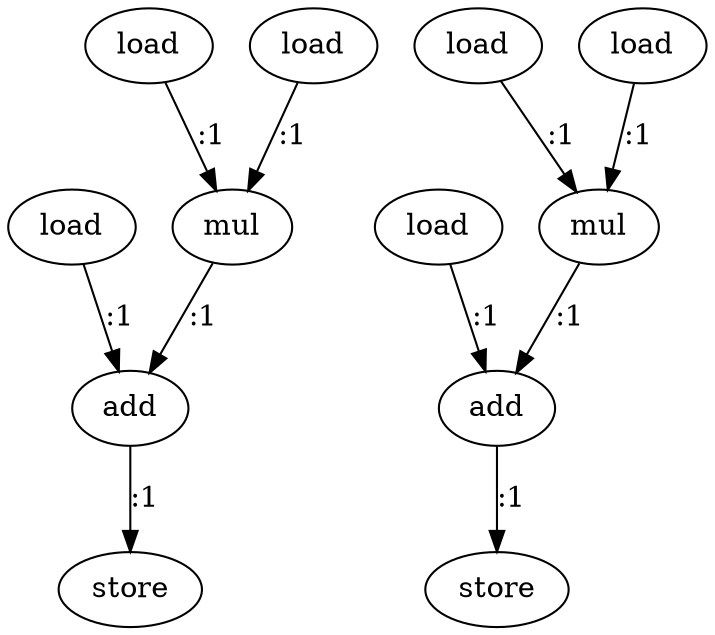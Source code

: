 digraph  {
   0 [label="store"];
   1 [label="load"];
   2 [label="load"];
   3 [label="load"];
   4 [label="mul"];
   5 [label="add"];
   6 [label="store"];
   7 [label="load"];
   8 [label="load"];
   9 [label="load"];
   10 [label="mul"];
   11 [label="add"];

   1->5 [label=":1"]
   2->4 [label=":1"]
   3->4 [label=":1"]
   4->5 [label=":1"]
   5->6 [label=":1"]
   7->11 [label=":1"]
   8->10 [label=":1"]
   9->10 [label=":1"]
   10->11 [label=":1"]
   11->0 [label=":1"]
}
